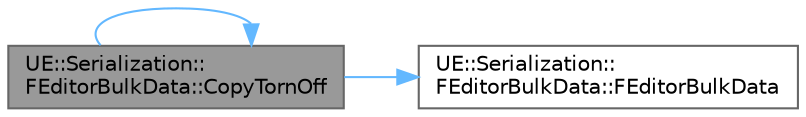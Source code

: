 digraph "UE::Serialization::FEditorBulkData::CopyTornOff"
{
 // INTERACTIVE_SVG=YES
 // LATEX_PDF_SIZE
  bgcolor="transparent";
  edge [fontname=Helvetica,fontsize=10,labelfontname=Helvetica,labelfontsize=10];
  node [fontname=Helvetica,fontsize=10,shape=box,height=0.2,width=0.4];
  rankdir="LR";
  Node1 [id="Node000001",label="UE::Serialization::\lFEditorBulkData::CopyTornOff",height=0.2,width=0.4,color="gray40", fillcolor="grey60", style="filled", fontcolor="black",tooltip="Make a torn-off copy of this bulk data."];
  Node1 -> Node2 [id="edge1_Node000001_Node000002",color="steelblue1",style="solid",tooltip=" "];
  Node2 [id="Node000002",label="UE::Serialization::\lFEditorBulkData::FEditorBulkData",height=0.2,width=0.4,color="grey40", fillcolor="white", style="filled",URL="$df/d02/classUE_1_1Serialization_1_1FEditorBulkData.html#a58ea5dc13bba12f27d2cace5faee0003",tooltip=" "];
  Node1 -> Node1 [id="edge2_Node000001_Node000001",color="steelblue1",style="solid",tooltip=" "];
}
